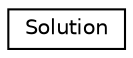 digraph "Graphical Class Hierarchy"
{
 // LATEX_PDF_SIZE
  edge [fontname="Helvetica",fontsize="10",labelfontname="Helvetica",labelfontsize="10"];
  node [fontname="Helvetica",fontsize="10",shape=record];
  rankdir="LR";
  Node0 [label="Solution",height=0.2,width=0.4,color="black", fillcolor="white", style="filled",URL="$class_solution.html",tooltip="Representa una solucion, que va a contener el vector donde se almacena la misma , la media y luego el..."];
}

